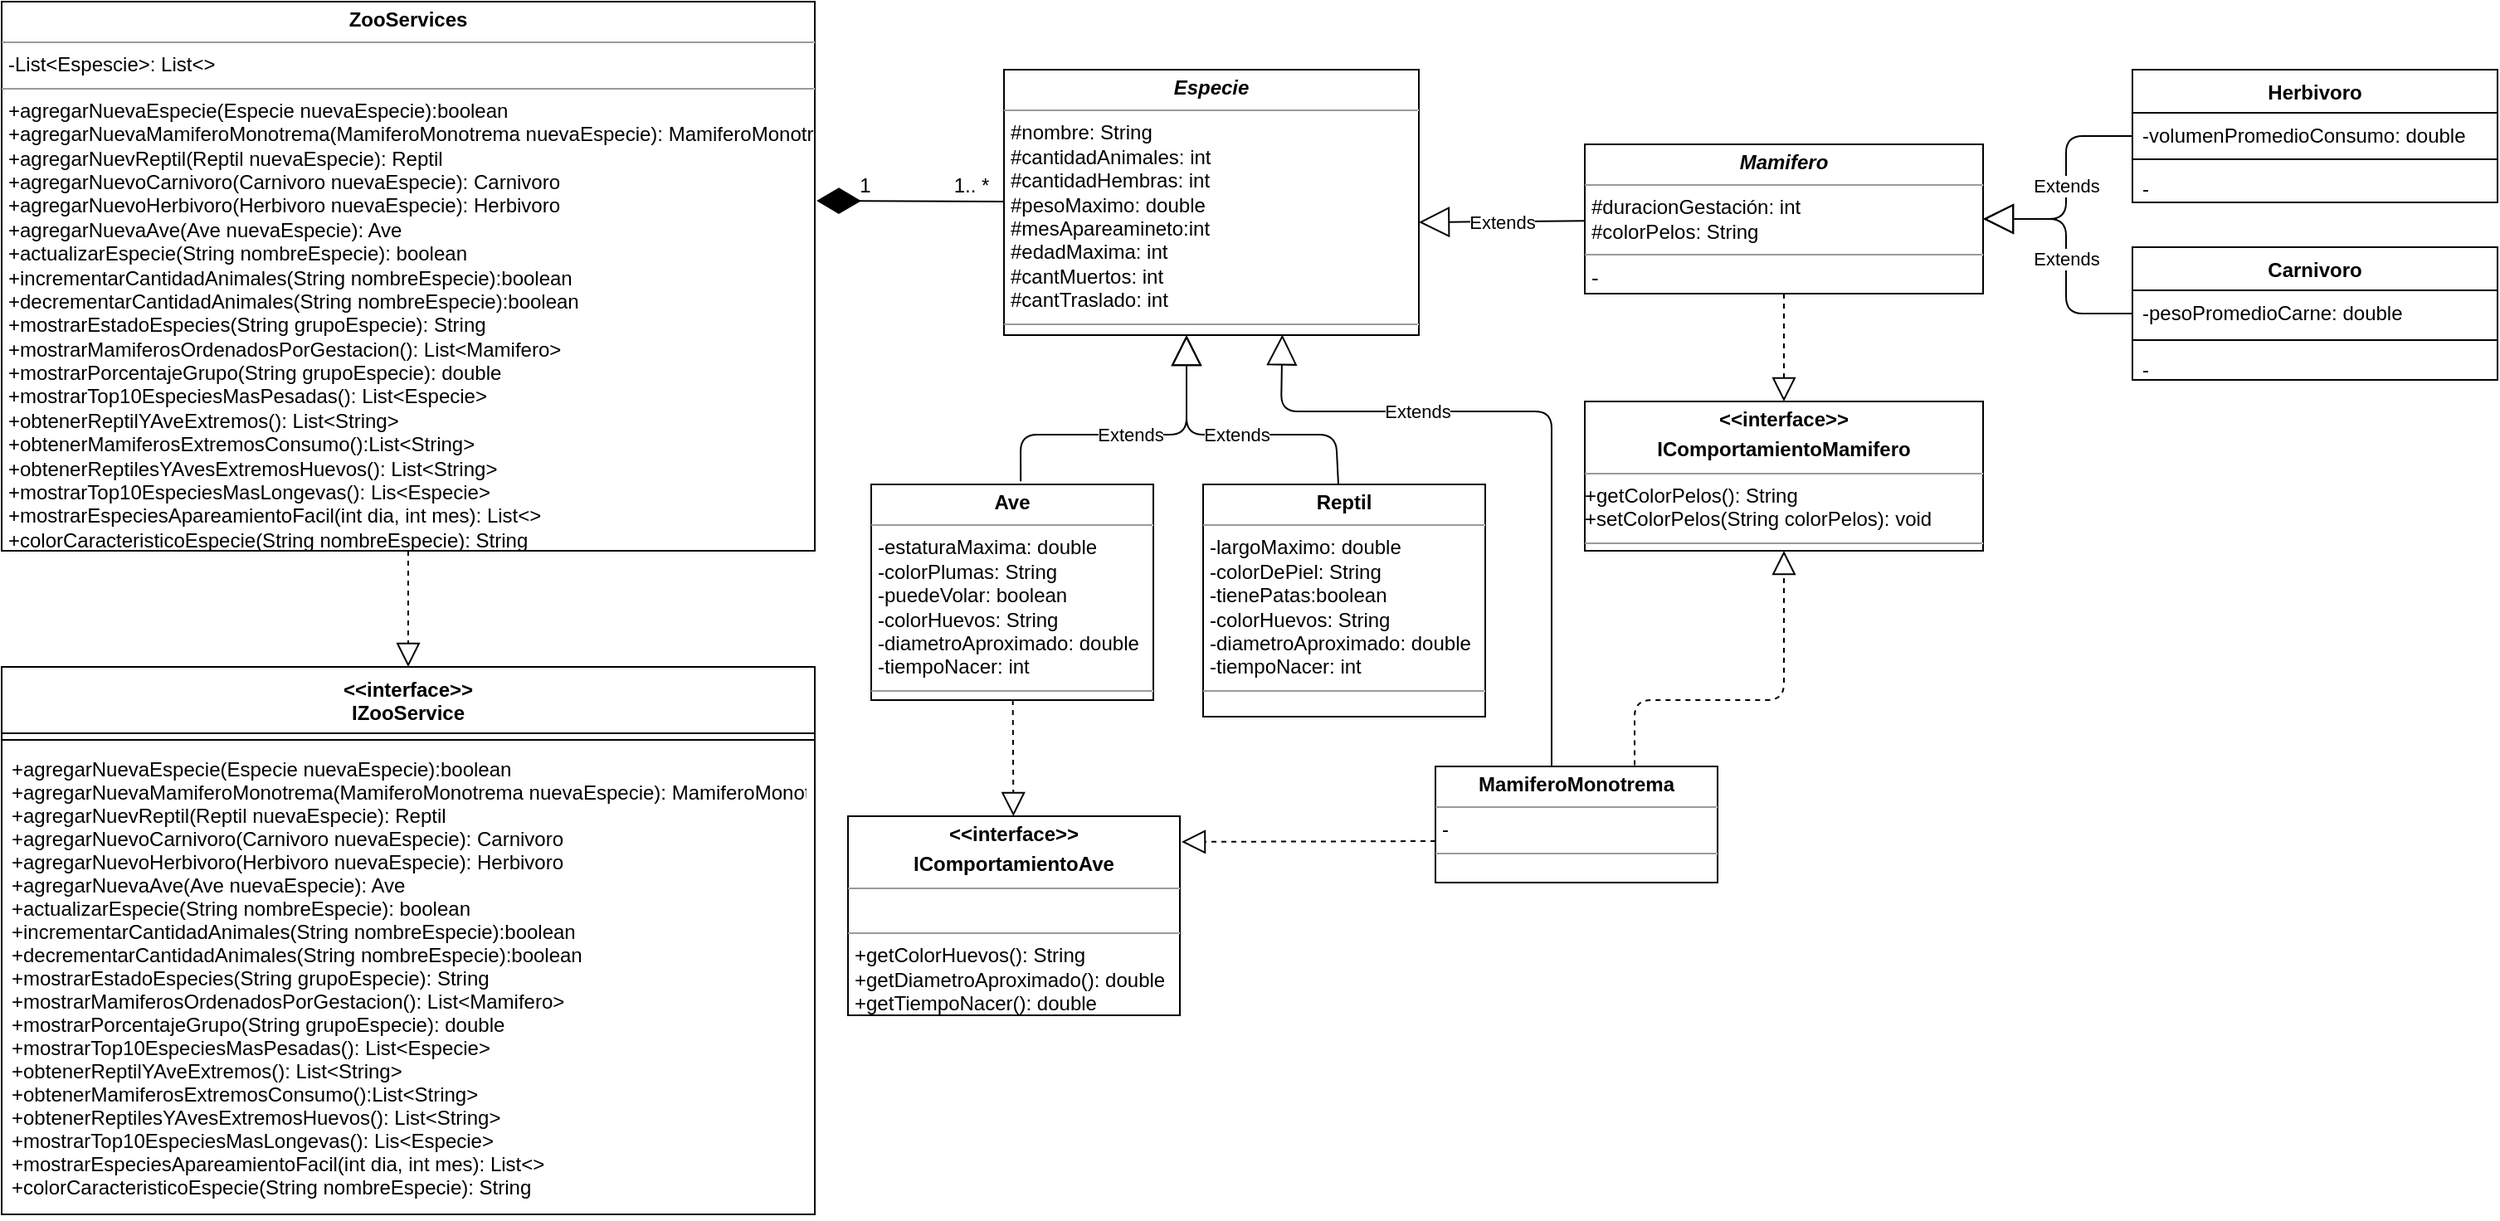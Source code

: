 <mxfile version="14.4.3" type="device" pages="2"><diagram id="dWq0sQtfcU4cW-KQzUrY" name="Página-1"><mxGraphModel dx="2712" dy="1556" grid="1" gridSize="10" guides="1" tooltips="1" connect="1" arrows="1" fold="1" page="1" pageScale="1" pageWidth="1169" pageHeight="827" math="0" shadow="0"><root><mxCell id="0"/><mxCell id="1" parent="0"/><mxCell id="hHsdjN8nv_jf1b3FJBIJ-3" value="&lt;p style=&quot;margin: 0px ; margin-top: 4px ; text-align: center&quot;&gt;&lt;b&gt;ZooServices&lt;/b&gt;&lt;/p&gt;&lt;hr size=&quot;1&quot;&gt;&lt;p style=&quot;margin: 0px ; margin-left: 4px&quot;&gt;-List&amp;lt;Espescie&amp;gt;: List&amp;lt;&amp;gt;&lt;/p&gt;&lt;hr size=&quot;1&quot;&gt;&lt;p style=&quot;margin: 0px ; margin-left: 4px&quot;&gt;+agregarNuevaEspecie(Especie nuevaEspecie):boolean&lt;/p&gt;&lt;p style=&quot;margin: 0px ; margin-left: 4px&quot;&gt;+agregarNuevaMamiferoMonotrema(MamiferoMonotrema nuevaEspecie): MamiferoMonotrema&lt;br style=&quot;padding: 0px ; margin: 0px&quot;&gt;+agregarNuevReptil(Reptil nuevaEspecie): Reptil&lt;br style=&quot;padding: 0px ; margin: 0px&quot;&gt;+agregarNuevoCarnivoro(Carnivoro nuevaEspecie): Carnivoro&lt;/p&gt;&lt;p style=&quot;margin: 0px ; margin-left: 4px&quot;&gt;+agregarNuevoHerbivoro(Herbivoro nuevaEspecie): Herbivoro&lt;br style=&quot;padding: 0px ; margin: 0px&quot;&gt;+agregarNuevaAve(Ave nuevaEspecie): Ave&lt;br style=&quot;padding: 0px ; margin: 0px&quot;&gt;+actualizarEspecie(String nombreEspecie): boolean&lt;br style=&quot;padding: 0px ; margin: 0px&quot;&gt;+incrementarCantidadAnimales(String nombreEspecie):boolean&lt;br style=&quot;padding: 0px ; margin: 0px&quot;&gt;+decrementarCantidadAnimales(String nombreEspecie):boolean&lt;br style=&quot;padding: 0px ; margin: 0px&quot;&gt;+mostrarEstadoEspecies(String grupoEspecie): String&lt;br style=&quot;padding: 0px ; margin: 0px&quot;&gt;+mostrarMamiferosOrdenadosPorGestacion(): List&amp;lt;Mamifero&amp;gt;&lt;br style=&quot;padding: 0px ; margin: 0px&quot;&gt;+mostrarPorcentajeGrupo(String grupoEspecie): double&lt;br style=&quot;padding: 0px ; margin: 0px&quot;&gt;+mostrarTop10EspeciesMasPesadas(): List&amp;lt;Especie&amp;gt;&lt;br style=&quot;padding: 0px ; margin: 0px&quot;&gt;+obtenerReptilYAveExtremos():&amp;nbsp;List&amp;lt;String&amp;gt;&lt;br style=&quot;padding: 0px ; margin: 0px&quot;&gt;+obtenerMamiferosExtremosConsumo():List&amp;lt;String&amp;gt;&amp;nbsp;&lt;br style=&quot;padding: 0px ; margin: 0px&quot;&gt;+obtenerReptilesYAvesExtremosHuevos():&amp;nbsp;List&amp;lt;String&amp;gt;&amp;nbsp;&lt;br style=&quot;padding: 0px ; margin: 0px&quot;&gt;+mostrarTop10EspeciesMasLongevas(): Lis&amp;lt;Especie&amp;gt;&lt;br style=&quot;padding: 0px ; margin: 0px&quot;&gt;+mostrarEspeciesApareamientoFacil(int dia, int mes): List&amp;lt;&amp;gt;&lt;br style=&quot;padding: 0px ; margin: 0px&quot;&gt;+colorCaracteristicoEspecie(String nombreEspecie): String&lt;br&gt;&lt;/p&gt;&lt;p style=&quot;margin: 0px ; margin-left: 4px&quot;&gt;&lt;span&gt;&lt;br&gt;&lt;/span&gt;&lt;/p&gt;&lt;p style=&quot;margin: 0px ; margin-left: 4px&quot;&gt;&lt;br&gt;&lt;/p&gt;" style="verticalAlign=top;align=left;overflow=fill;fontSize=12;fontFamily=Helvetica;html=1;" parent="1" vertex="1"><mxGeometry x="-1140" y="-781" width="490" height="331" as="geometry"/></mxCell><mxCell id="hHsdjN8nv_jf1b3FJBIJ-5" value="&lt;p style=&quot;margin: 0px ; margin-top: 4px ; text-align: center&quot;&gt;&lt;b&gt;&lt;i&gt;Especie&lt;/i&gt;&lt;/b&gt;&lt;br&gt;&lt;/p&gt;&lt;hr size=&quot;1&quot;&gt;&lt;p style=&quot;margin: 0px ; margin-left: 4px&quot;&gt;#nombre: String&lt;/p&gt;&lt;p style=&quot;margin: 0px ; margin-left: 4px&quot;&gt;&lt;span&gt;#cantidadAnimales: int&lt;/span&gt;&lt;/p&gt;&lt;p style=&quot;margin: 0px ; margin-left: 4px&quot;&gt;#cantidadHembras: int&lt;/p&gt;&lt;p style=&quot;margin: 0px ; margin-left: 4px&quot;&gt;#pesoMaximo: double&lt;/p&gt;&lt;p style=&quot;margin: 0px ; margin-left: 4px&quot;&gt;#mesApareamineto:int&lt;/p&gt;&lt;p style=&quot;margin: 0px ; margin-left: 4px&quot;&gt;#edadMaxima: int&lt;/p&gt;&lt;p style=&quot;margin: 0px ; margin-left: 4px&quot;&gt;#cantMuertos: int&lt;/p&gt;&lt;p style=&quot;margin: 0px ; margin-left: 4px&quot;&gt;#cantTraslado: int&lt;/p&gt;&lt;hr size=&quot;1&quot;&gt;&lt;p style=&quot;margin: 0px ; margin-left: 4px&quot;&gt;-&lt;/p&gt;" style="verticalAlign=top;align=left;overflow=fill;fontSize=12;fontFamily=Helvetica;html=1;" parent="1" vertex="1"><mxGeometry x="-536" y="-740" width="250" height="160" as="geometry"/></mxCell><mxCell id="hHsdjN8nv_jf1b3FJBIJ-6" value="&lt;p style=&quot;margin: 0px ; margin-top: 4px ; text-align: center&quot;&gt;&lt;b&gt;Reptil&lt;/b&gt;&lt;/p&gt;&lt;hr size=&quot;1&quot;&gt;&lt;p style=&quot;margin: 0px ; margin-left: 4px&quot;&gt;&lt;span&gt;-largoMaximo: double&lt;/span&gt;&lt;br&gt;&lt;/p&gt;&lt;p style=&quot;margin: 0px ; margin-left: 4px&quot;&gt;-colorDePiel: String&lt;/p&gt;&lt;p style=&quot;margin: 0px ; margin-left: 4px&quot;&gt;-tienePatas:boolean&lt;/p&gt;&lt;p style=&quot;margin: 0px 0px 0px 4px&quot;&gt;-colorHuevos: String&lt;/p&gt;&lt;p style=&quot;margin: 0px 0px 0px 4px&quot;&gt;-diametroAproximado: double&lt;/p&gt;&lt;p style=&quot;margin: 0px 0px 0px 4px&quot;&gt;-tiempoNacer: int&lt;/p&gt;&lt;hr size=&quot;1&quot;&gt;&lt;p style=&quot;margin: 0px ; margin-left: 4px&quot;&gt;&lt;br&gt;&lt;/p&gt;" style="verticalAlign=top;align=left;overflow=fill;fontSize=12;fontFamily=Helvetica;html=1;" parent="1" vertex="1"><mxGeometry x="-416" y="-490" width="170" height="140" as="geometry"/></mxCell><mxCell id="hHsdjN8nv_jf1b3FJBIJ-8" value="&lt;p style=&quot;margin: 0px ; margin-top: 4px ; text-align: center&quot;&gt;&lt;b&gt;Ave&lt;/b&gt;&lt;/p&gt;&lt;hr size=&quot;1&quot;&gt;&lt;p style=&quot;margin: 0px 0px 0px 4px&quot;&gt;&lt;span&gt;-estaturaMaxima: double&lt;/span&gt;&lt;br&gt;&lt;/p&gt;&lt;p style=&quot;margin: 0px ; margin-left: 4px&quot;&gt;-colorPlumas: String&lt;/p&gt;&lt;p style=&quot;margin: 0px ; margin-left: 4px&quot;&gt;-puedeVolar: boolean&lt;/p&gt;&lt;p style=&quot;margin: 0px 0px 0px 4px&quot;&gt;-colorHuevos: String&lt;/p&gt;&lt;p style=&quot;margin: 0px 0px 0px 4px&quot;&gt;-diametroAproximado: double&lt;/p&gt;&lt;p style=&quot;margin: 0px 0px 0px 4px&quot;&gt;-tiempoNacer: int&lt;/p&gt;&lt;hr size=&quot;1&quot;&gt;&lt;p style=&quot;margin: 0px ; margin-left: 4px&quot;&gt;&lt;br&gt;&lt;/p&gt;" style="verticalAlign=top;align=left;overflow=fill;fontSize=12;fontFamily=Helvetica;html=1;" parent="1" vertex="1"><mxGeometry x="-616" y="-490" width="170" height="130" as="geometry"/></mxCell><mxCell id="hHsdjN8nv_jf1b3FJBIJ-9" value="&lt;p style=&quot;margin: 0px ; margin-top: 4px ; text-align: center&quot;&gt;&lt;b&gt;&lt;i&gt;Mamifero&lt;/i&gt;&lt;/b&gt;&lt;/p&gt;&lt;hr size=&quot;1&quot;&gt;&lt;p style=&quot;margin: 0px ; margin-left: 4px&quot;&gt;#duracionGestación: int&lt;/p&gt;&lt;p style=&quot;margin: 0px ; margin-left: 4px&quot;&gt;#colorPelos: String&lt;/p&gt;&lt;hr size=&quot;1&quot;&gt;&lt;p style=&quot;margin: 0px 0px 0px 4px ; font-size: 13px&quot;&gt;-&lt;/p&gt;" style="verticalAlign=top;align=left;overflow=fill;fontSize=12;fontFamily=Helvetica;html=1;" parent="1" vertex="1"><mxGeometry x="-186" y="-695" width="240" height="90" as="geometry"/></mxCell><mxCell id="iPTttJxZ7gZ3ZzNGSt5m-3" value="" style="endArrow=block;dashed=1;endFill=0;endSize=12;html=1;entryX=0.5;entryY=0;entryDx=0;entryDy=0;" parent="1" target="55RqYbAbi3FWFuPAn66F-1" edge="1"><mxGeometry width="160" relative="1" as="geometry"><mxPoint x="-895" y="-450" as="sourcePoint"/><mxPoint x="-991" y="-471" as="targetPoint"/><Array as="points"/></mxGeometry></mxCell><mxCell id="55RqYbAbi3FWFuPAn66F-1" value="&lt;&lt;interface&gt;&gt;&#10;IZooService" style="swimlane;fontStyle=1;align=center;verticalAlign=top;childLayout=stackLayout;horizontal=1;startSize=40;horizontalStack=0;resizeParent=1;resizeParentMax=0;resizeLast=0;collapsible=1;marginBottom=0;" parent="1" vertex="1"><mxGeometry x="-1140" y="-380" width="490" height="330" as="geometry"/></mxCell><mxCell id="55RqYbAbi3FWFuPAn66F-3" value="" style="line;strokeWidth=1;fillColor=none;align=left;verticalAlign=middle;spacingTop=-1;spacingLeft=3;spacingRight=3;rotatable=0;labelPosition=right;points=[];portConstraint=eastwest;" parent="55RqYbAbi3FWFuPAn66F-1" vertex="1"><mxGeometry y="40" width="490" height="8" as="geometry"/></mxCell><mxCell id="55RqYbAbi3FWFuPAn66F-4" value="+agregarNuevaEspecie(Especie nuevaEspecie):boolean&#10;+agregarNuevaMamiferoMonotrema(MamiferoMonotrema nuevaEspecie): MamiferoMonotrema&#10;+agregarNuevReptil(Reptil nuevaEspecie): Reptil&#10;+agregarNuevoCarnivoro(Carnivoro nuevaEspecie): Carnivoro&#10;+agregarNuevoHerbivoro(Herbivoro nuevaEspecie): Herbivoro&#10;+agregarNuevaAve(Ave nuevaEspecie): Ave&#10;+actualizarEspecie(String nombreEspecie): boolean&#10;+incrementarCantidadAnimales(String nombreEspecie):boolean&#10;+decrementarCantidadAnimales(String nombreEspecie):boolean&#10;+mostrarEstadoEspecies(String grupoEspecie): String&#10;+mostrarMamiferosOrdenadosPorGestacion(): List&lt;Mamifero&gt;&#10;+mostrarPorcentajeGrupo(String grupoEspecie): double&#10;+mostrarTop10EspeciesMasPesadas(): List&lt;Especie&gt;&#10;+obtenerReptilYAveExtremos(): List&lt;String&gt;&#10;+obtenerMamiferosExtremosConsumo():List&lt;String&gt; &#10;+obtenerReptilesYAvesExtremosHuevos(): List&lt;String&gt; &#10;+mostrarTop10EspeciesMasLongevas(): Lis&lt;Especie&gt;&#10;+mostrarEspeciesApareamientoFacil(int dia, int mes): List&lt;&gt;&#10;+colorCaracteristicoEspecie(String nombreEspecie): String&#10;&#10;" style="text;strokeColor=none;fillColor=none;align=left;verticalAlign=top;spacingLeft=4;spacingRight=4;overflow=hidden;rotatable=0;points=[[0,0.5],[1,0.5]];portConstraint=eastwest;" parent="55RqYbAbi3FWFuPAn66F-1" vertex="1"><mxGeometry y="48" width="490" height="282" as="geometry"/></mxCell><mxCell id="55RqYbAbi3FWFuPAn66F-5" value="Extends" style="endArrow=block;endSize=16;endFill=0;html=1;entryX=0.44;entryY=1;entryDx=0;entryDy=0;entryPerimeter=0;exitX=0.53;exitY=-0.014;exitDx=0;exitDy=0;exitPerimeter=0;" parent="1" source="hHsdjN8nv_jf1b3FJBIJ-8" target="hHsdjN8nv_jf1b3FJBIJ-5" edge="1"><mxGeometry width="160" relative="1" as="geometry"><mxPoint x="-526" y="-490" as="sourcePoint"/><mxPoint x="-426" y="-570" as="targetPoint"/><Array as="points"><mxPoint x="-526" y="-520"/><mxPoint x="-426" y="-520"/></Array></mxGeometry></mxCell><mxCell id="55RqYbAbi3FWFuPAn66F-6" value="Extends" style="endArrow=block;endSize=16;endFill=0;html=1;" parent="1" source="hHsdjN8nv_jf1b3FJBIJ-6" edge="1"><mxGeometry width="160" relative="1" as="geometry"><mxPoint x="-526" y="-490" as="sourcePoint"/><mxPoint x="-426" y="-580" as="targetPoint"/><Array as="points"><mxPoint x="-336" y="-520"/><mxPoint x="-426" y="-520"/></Array></mxGeometry></mxCell><mxCell id="55RqYbAbi3FWFuPAn66F-8" value="Extends" style="endArrow=block;endSize=16;endFill=0;html=1;" parent="1" source="hHsdjN8nv_jf1b3FJBIJ-9" edge="1"><mxGeometry width="160" relative="1" as="geometry"><mxPoint x="-186" y="-650" as="sourcePoint"/><mxPoint x="-286" y="-648" as="targetPoint"/></mxGeometry></mxCell><mxCell id="55RqYbAbi3FWFuPAn66F-9" value="Herbivoro" style="swimlane;fontStyle=1;align=center;verticalAlign=top;childLayout=stackLayout;horizontal=1;startSize=26;horizontalStack=0;resizeParent=1;resizeParentMax=0;resizeLast=0;collapsible=1;marginBottom=0;" parent="1" vertex="1"><mxGeometry x="144" y="-740" width="220" height="80" as="geometry"/></mxCell><mxCell id="55RqYbAbi3FWFuPAn66F-10" value="-volumenPromedioConsumo: double" style="text;strokeColor=none;fillColor=none;align=left;verticalAlign=top;spacingLeft=4;spacingRight=4;overflow=hidden;rotatable=0;points=[[0,0.5],[1,0.5]];portConstraint=eastwest;" parent="55RqYbAbi3FWFuPAn66F-9" vertex="1"><mxGeometry y="26" width="220" height="24" as="geometry"/></mxCell><mxCell id="55RqYbAbi3FWFuPAn66F-11" value="" style="line;strokeWidth=1;fillColor=none;align=left;verticalAlign=middle;spacingTop=-1;spacingLeft=3;spacingRight=3;rotatable=0;labelPosition=right;points=[];portConstraint=eastwest;" parent="55RqYbAbi3FWFuPAn66F-9" vertex="1"><mxGeometry y="50" width="220" height="8" as="geometry"/></mxCell><mxCell id="55RqYbAbi3FWFuPAn66F-12" value="-" style="text;strokeColor=none;fillColor=none;align=left;verticalAlign=top;spacingLeft=4;spacingRight=4;overflow=hidden;rotatable=0;points=[[0,0.5],[1,0.5]];portConstraint=eastwest;" parent="55RqYbAbi3FWFuPAn66F-9" vertex="1"><mxGeometry y="58" width="220" height="22" as="geometry"/></mxCell><mxCell id="55RqYbAbi3FWFuPAn66F-13" value="Carnivoro" style="swimlane;fontStyle=1;align=center;verticalAlign=top;childLayout=stackLayout;horizontal=1;startSize=26;horizontalStack=0;resizeParent=1;resizeParentMax=0;resizeLast=0;collapsible=1;marginBottom=0;" parent="1" vertex="1"><mxGeometry x="144" y="-633" width="220" height="80" as="geometry"/></mxCell><mxCell id="55RqYbAbi3FWFuPAn66F-14" value="-pesoPromedioCarne: double" style="text;strokeColor=none;fillColor=none;align=left;verticalAlign=top;spacingLeft=4;spacingRight=4;overflow=hidden;rotatable=0;points=[[0,0.5],[1,0.5]];portConstraint=eastwest;" parent="55RqYbAbi3FWFuPAn66F-13" vertex="1"><mxGeometry y="26" width="220" height="26" as="geometry"/></mxCell><mxCell id="55RqYbAbi3FWFuPAn66F-15" value="" style="line;strokeWidth=1;fillColor=none;align=left;verticalAlign=middle;spacingTop=-1;spacingLeft=3;spacingRight=3;rotatable=0;labelPosition=right;points=[];portConstraint=eastwest;" parent="55RqYbAbi3FWFuPAn66F-13" vertex="1"><mxGeometry y="52" width="220" height="8" as="geometry"/></mxCell><mxCell id="55RqYbAbi3FWFuPAn66F-16" value="-" style="text;strokeColor=none;fillColor=none;align=left;verticalAlign=top;spacingLeft=4;spacingRight=4;overflow=hidden;rotatable=0;points=[[0,0.5],[1,0.5]];portConstraint=eastwest;" parent="55RqYbAbi3FWFuPAn66F-13" vertex="1"><mxGeometry y="60" width="220" height="20" as="geometry"/></mxCell><mxCell id="55RqYbAbi3FWFuPAn66F-17" value="Extends" style="endArrow=block;endSize=16;endFill=0;html=1;" parent="1" source="55RqYbAbi3FWFuPAn66F-9" edge="1"><mxGeometry width="160" relative="1" as="geometry"><mxPoint x="-266" y="-500" as="sourcePoint"/><mxPoint x="54" y="-650" as="targetPoint"/><Array as="points"><mxPoint x="104" y="-700"/><mxPoint x="104" y="-650"/></Array></mxGeometry></mxCell><mxCell id="55RqYbAbi3FWFuPAn66F-18" value="Extends" style="endArrow=block;endSize=16;endFill=0;html=1;" parent="1" source="55RqYbAbi3FWFuPAn66F-13" target="hHsdjN8nv_jf1b3FJBIJ-9" edge="1"><mxGeometry width="160" relative="1" as="geometry"><mxPoint x="-266" y="-500" as="sourcePoint"/><mxPoint x="34" y="-510" as="targetPoint"/><Array as="points"><mxPoint x="104" y="-593"/><mxPoint x="104" y="-650"/></Array></mxGeometry></mxCell><mxCell id="55RqYbAbi3FWFuPAn66F-19" value="" style="endArrow=diamondThin;endFill=1;endSize=24;html=1;" parent="1" source="hHsdjN8nv_jf1b3FJBIJ-5" edge="1"><mxGeometry width="160" relative="1" as="geometry"><mxPoint x="-750" y="-596" as="sourcePoint"/><mxPoint x="-649" y="-661" as="targetPoint"/></mxGeometry></mxCell><mxCell id="UHtj-DQBzEdvLvytTYCj-1" value="&lt;p style=&quot;margin: 0px ; margin-top: 4px ; text-align: center&quot;&gt;&lt;b&gt;&amp;lt;&amp;lt;interface&amp;gt;&amp;gt;&lt;/b&gt;&lt;/p&gt;&lt;p style=&quot;margin: 0px ; margin-top: 4px ; text-align: center&quot;&gt;&lt;b&gt;IComportamientoAve&lt;/b&gt;&lt;/p&gt;&lt;hr size=&quot;1&quot;&gt;&lt;p style=&quot;margin: 0px 0px 0px 4px&quot;&gt;&lt;br&gt;&lt;/p&gt;&lt;hr size=&quot;1&quot;&gt;&lt;p style=&quot;margin: 0px 0px 0px 4px&quot;&gt;&lt;span&gt;+getColorHuevos(): String&lt;/span&gt;&lt;br&gt;&lt;/p&gt;&lt;p style=&quot;margin: 0px 0px 0px 4px&quot;&gt;+getDiametroAproximado(): double&lt;/p&gt;&lt;p style=&quot;margin: 0px 0px 0px 4px&quot;&gt;+getTiempoNacer(): double&lt;/p&gt;" style="verticalAlign=top;align=left;overflow=fill;fontSize=12;fontFamily=Helvetica;html=1;" parent="1" vertex="1"><mxGeometry x="-630" y="-290" width="200" height="120" as="geometry"/></mxCell><mxCell id="UHtj-DQBzEdvLvytTYCj-3" value="" style="endArrow=block;dashed=1;endFill=0;endSize=12;html=1;" parent="1" source="hHsdjN8nv_jf1b3FJBIJ-8" target="UHtj-DQBzEdvLvytTYCj-1" edge="1"><mxGeometry width="160" relative="1" as="geometry"><mxPoint x="-356" y="-310" as="sourcePoint"/><mxPoint x="-561" y="-290" as="targetPoint"/></mxGeometry></mxCell><mxCell id="UHtj-DQBzEdvLvytTYCj-4" value="&lt;p style=&quot;margin: 0px ; margin-top: 4px ; text-align: center&quot;&gt;&lt;b&gt;&amp;lt;&amp;lt;interface&amp;gt;&amp;gt;&lt;/b&gt;&lt;/p&gt;&lt;p style=&quot;margin: 0px ; margin-top: 4px ; text-align: center&quot;&gt;&lt;b&gt;IComportamientoMamifero&lt;/b&gt;&lt;/p&gt;&lt;hr size=&quot;1&quot;&gt;&lt;p style=&quot;margin: 0px ; margin-left: 4px&quot;&gt;&lt;/p&gt;+getColorPelos():&amp;nbsp;&lt;span&gt;String&lt;br&gt;&lt;/span&gt;+setColorPelos(String colorPelos): void&lt;br&gt;&lt;hr size=&quot;1&quot;&gt;&lt;p style=&quot;margin: 0px 0px 0px 4px ; font-size: 13px&quot;&gt;-&lt;/p&gt;" style="verticalAlign=top;align=left;overflow=fill;fontSize=12;fontFamily=Helvetica;html=1;" parent="1" vertex="1"><mxGeometry x="-186" y="-540" width="240" height="90" as="geometry"/></mxCell><mxCell id="UHtj-DQBzEdvLvytTYCj-5" value="" style="endArrow=block;dashed=1;endFill=0;endSize=12;html=1;exitX=0.5;exitY=1;exitDx=0;exitDy=0;" parent="1" source="hHsdjN8nv_jf1b3FJBIJ-9" edge="1"><mxGeometry width="160" relative="1" as="geometry"><mxPoint x="-226" y="-350" as="sourcePoint"/><mxPoint x="-66" y="-540" as="targetPoint"/></mxGeometry></mxCell><mxCell id="UHtj-DQBzEdvLvytTYCj-6" value="&lt;p style=&quot;margin: 0px ; margin-top: 4px ; text-align: center&quot;&gt;&lt;b&gt;MamiferoMonotrema&lt;/b&gt;&lt;/p&gt;&lt;hr size=&quot;1&quot;&gt;&lt;p style=&quot;margin: 0px 0px 0px 4px&quot;&gt;-&lt;/p&gt;&lt;hr size=&quot;1&quot;&gt;&lt;p style=&quot;margin: 0px ; margin-left: 4px&quot;&gt;&lt;br&gt;&lt;/p&gt;" style="verticalAlign=top;align=left;overflow=fill;fontSize=12;fontFamily=Helvetica;html=1;" parent="1" vertex="1"><mxGeometry x="-276" y="-320" width="170" height="70" as="geometry"/></mxCell><mxCell id="UHtj-DQBzEdvLvytTYCj-7" value="" style="endArrow=block;dashed=1;endFill=0;endSize=12;html=1;entryX=1.005;entryY=0.129;entryDx=0;entryDy=0;entryPerimeter=0;" parent="1" target="UHtj-DQBzEdvLvytTYCj-1" edge="1"><mxGeometry width="160" relative="1" as="geometry"><mxPoint x="-276" y="-275" as="sourcePoint"/><mxPoint x="-476" y="-261" as="targetPoint"/></mxGeometry></mxCell><mxCell id="UHtj-DQBzEdvLvytTYCj-8" value="" style="endArrow=block;dashed=1;endFill=0;endSize=12;html=1;entryX=0.5;entryY=1;entryDx=0;entryDy=0;exitX=0.706;exitY=-0.011;exitDx=0;exitDy=0;exitPerimeter=0;" parent="1" source="UHtj-DQBzEdvLvytTYCj-6" target="UHtj-DQBzEdvLvytTYCj-4" edge="1"><mxGeometry width="160" relative="1" as="geometry"><mxPoint x="-186" y="-320" as="sourcePoint"/><mxPoint x="-26" y="-320" as="targetPoint"/><Array as="points"><mxPoint x="-156" y="-360"/><mxPoint x="-66" y="-360"/></Array></mxGeometry></mxCell><mxCell id="UHtj-DQBzEdvLvytTYCj-10" style="edgeStyle=orthogonalEdgeStyle;rounded=0;orthogonalLoop=1;jettySize=auto;html=1;exitX=0.5;exitY=1;exitDx=0;exitDy=0;" parent="1" source="UHtj-DQBzEdvLvytTYCj-6" target="UHtj-DQBzEdvLvytTYCj-6" edge="1"><mxGeometry relative="1" as="geometry"/></mxCell><mxCell id="i6tEi41-0dk6gTvO2Lr0-1" value="1" style="text;html=1;align=center;verticalAlign=middle;resizable=0;points=[];autosize=1;" parent="1" vertex="1"><mxGeometry x="-630" y="-680" width="20" height="20" as="geometry"/></mxCell><mxCell id="i6tEi41-0dk6gTvO2Lr0-3" value="1.. *" style="text;html=1;align=center;verticalAlign=middle;resizable=0;points=[];autosize=1;" parent="1" vertex="1"><mxGeometry x="-576" y="-680" width="40" height="20" as="geometry"/></mxCell><mxCell id="Epqx36vwJXsk4NjxncIZ-1" value="Extends" style="endArrow=block;endSize=16;endFill=0;html=1;entryX=0.671;entryY=0.998;entryDx=0;entryDy=0;entryPerimeter=0;" parent="1" target="hHsdjN8nv_jf1b3FJBIJ-5" edge="1"><mxGeometry x="0.393" width="160" relative="1" as="geometry"><mxPoint x="-206" y="-320" as="sourcePoint"/><mxPoint x="-426" y="-580" as="targetPoint"/><Array as="points"><mxPoint x="-206" y="-534"/><mxPoint x="-369" y="-534"/></Array><mxPoint as="offset"/></mxGeometry></mxCell></root></mxGraphModel></diagram><diagram id="3qm5JuOSIv8h5xuGTbfh" name="Página-2"><mxGraphModel dx="1080" dy="1337" grid="1" gridSize="10" guides="1" tooltips="1" connect="1" arrows="1" fold="1" page="1" pageScale="1" pageWidth="1169" pageHeight="827" math="0" shadow="0"><root><mxCell id="pvcWAjBG43o6EvJKUZke-0"/><mxCell id="pvcWAjBG43o6EvJKUZke-1" parent="pvcWAjBG43o6EvJKUZke-0"/><mxCell id="PfwZB6VNAKNRJCDeuZf4-0" value="ZooService" style="swimlane;fontStyle=0;childLayout=stackLayout;horizontal=1;startSize=26;fillColor=none;horizontalStack=0;resizeParent=1;resizeParentMax=0;resizeLast=0;collapsible=1;marginBottom=0;align=left;" parent="pvcWAjBG43o6EvJKUZke-1" vertex="1"><mxGeometry x="40" y="-770" width="300" height="298" as="geometry"/></mxCell><mxCell id="PfwZB6VNAKNRJCDeuZf4-2" value="Colaboradores: Especie" style="text;strokeColor=none;fillColor=none;align=left;verticalAlign=top;spacingLeft=4;spacingRight=4;overflow=hidden;rotatable=0;points=[[0,0.5],[1,0.5]];portConstraint=eastwest;" parent="PfwZB6VNAKNRJCDeuZf4-0" vertex="1"><mxGeometry y="26" width="300" height="26" as="geometry"/></mxCell><mxCell id="88OqUPsIgtYjD9cYI73N-0" value="" style="line;strokeWidth=1;fillColor=none;align=left;verticalAlign=middle;spacingTop=-1;spacingLeft=3;spacingRight=3;rotatable=0;labelPosition=right;points=[];portConstraint=eastwest;" parent="PfwZB6VNAKNRJCDeuZf4-0" vertex="1"><mxGeometry y="52" width="300" height="8" as="geometry"/></mxCell><mxCell id="PfwZB6VNAKNRJCDeuZf4-3" value="addEspecie&#10;actualizarEspecie&#10;incrementarCantidadAnimales&#10;decrementarCantidadAnimales&#10;mostrarMamiferosOrdenadosPorGestacion&#10;mostrarCantidadYPorcentajeGrupo&#10;mostrarTop10EspeciesMasPesadas&#10;mostrarReptilYAveExtremos&#10;mostrarMamiferosExtremosConsumo&#10;mostrarReptilesYAvesExtremosHuevos&#10;mostrarTop10EspeciesMasLongevas&#10;mostrarEspeciesApareamientoFacil&#10;colorCaracteristicoEspecie" style="text;strokeColor=none;fillColor=none;align=left;verticalAlign=top;spacingLeft=4;spacingRight=4;overflow=hidden;rotatable=0;points=[[0,0.5],[1,0.5]];portConstraint=eastwest;" parent="PfwZB6VNAKNRJCDeuZf4-0" vertex="1"><mxGeometry y="60" width="300" height="238" as="geometry"/></mxCell><mxCell id="88OqUPsIgtYjD9cYI73N-1" value="Especie" style="swimlane;fontStyle=0;childLayout=stackLayout;horizontal=1;startSize=26;fillColor=none;horizontalStack=0;resizeParent=1;resizeParentMax=0;resizeLast=0;collapsible=1;marginBottom=0;align=left;" parent="pvcWAjBG43o6EvJKUZke-1" vertex="1"><mxGeometry x="380" y="-770" width="300" height="298" as="geometry"/></mxCell><mxCell id="88OqUPsIgtYjD9cYI73N-2" value="Colaboradores: " style="text;strokeColor=none;fillColor=none;align=left;verticalAlign=top;spacingLeft=4;spacingRight=4;overflow=hidden;rotatable=0;points=[[0,0.5],[1,0.5]];portConstraint=eastwest;" parent="88OqUPsIgtYjD9cYI73N-1" vertex="1"><mxGeometry y="26" width="300" height="26" as="geometry"/></mxCell><mxCell id="88OqUPsIgtYjD9cYI73N-3" value="" style="line;strokeWidth=1;fillColor=none;align=left;verticalAlign=middle;spacingTop=-1;spacingLeft=3;spacingRight=3;rotatable=0;labelPosition=right;points=[];portConstraint=eastwest;" parent="88OqUPsIgtYjD9cYI73N-1" vertex="1"><mxGeometry y="52" width="300" height="8" as="geometry"/></mxCell><mxCell id="88OqUPsIgtYjD9cYI73N-4" value="nombre&#10;cantidad de animales &#10;cantidad de hermbras&#10;peso maximo&#10;fecha de apareamiento&#10;edad maxima&#10;cantidad de muertos&#10;cantidad de traslados&#10;" style="text;strokeColor=none;fillColor=none;align=left;verticalAlign=top;spacingLeft=4;spacingRight=4;overflow=hidden;rotatable=0;points=[[0,0.5],[1,0.5]];portConstraint=eastwest;" parent="88OqUPsIgtYjD9cYI73N-1" vertex="1"><mxGeometry y="60" width="300" height="238" as="geometry"/></mxCell><mxCell id="88OqUPsIgtYjD9cYI73N-5" value="Mamifero" style="swimlane;fontStyle=0;childLayout=stackLayout;horizontal=1;startSize=26;fillColor=none;horizontalStack=0;resizeParent=1;resizeParentMax=0;resizeLast=0;collapsible=1;marginBottom=0;align=left;" parent="pvcWAjBG43o6EvJKUZke-1" vertex="1"><mxGeometry x="730" y="-770" width="300" height="298" as="geometry"/></mxCell><mxCell id="88OqUPsIgtYjD9cYI73N-6" value="Colaboradores: Especie " style="text;strokeColor=none;fillColor=none;align=left;verticalAlign=top;spacingLeft=4;spacingRight=4;overflow=hidden;rotatable=0;points=[[0,0.5],[1,0.5]];portConstraint=eastwest;" parent="88OqUPsIgtYjD9cYI73N-5" vertex="1"><mxGeometry y="26" width="300" height="26" as="geometry"/></mxCell><mxCell id="88OqUPsIgtYjD9cYI73N-7" value="" style="line;strokeWidth=1;fillColor=none;align=left;verticalAlign=middle;spacingTop=-1;spacingLeft=3;spacingRight=3;rotatable=0;labelPosition=right;points=[];portConstraint=eastwest;" parent="88OqUPsIgtYjD9cYI73N-5" vertex="1"><mxGeometry y="52" width="300" height="8" as="geometry"/></mxCell><mxCell id="88OqUPsIgtYjD9cYI73N-8" value="periodo de gestacíon&#10;color de pelos" style="text;strokeColor=none;fillColor=none;align=left;verticalAlign=top;spacingLeft=4;spacingRight=4;overflow=hidden;rotatable=0;points=[[0,0.5],[1,0.5]];portConstraint=eastwest;" parent="88OqUPsIgtYjD9cYI73N-5" vertex="1"><mxGeometry y="60" width="300" height="238" as="geometry"/></mxCell><mxCell id="88OqUPsIgtYjD9cYI73N-9" value="Reptil" style="swimlane;fontStyle=0;childLayout=stackLayout;horizontal=1;startSize=26;fillColor=none;horizontalStack=0;resizeParent=1;resizeParentMax=0;resizeLast=0;collapsible=1;marginBottom=0;align=left;" parent="pvcWAjBG43o6EvJKUZke-1" vertex="1"><mxGeometry x="40" y="-440" width="300" height="298" as="geometry"/></mxCell><mxCell id="88OqUPsIgtYjD9cYI73N-10" value="Colaboradores: Especie " style="text;strokeColor=none;fillColor=none;align=left;verticalAlign=top;spacingLeft=4;spacingRight=4;overflow=hidden;rotatable=0;points=[[0,0.5],[1,0.5]];portConstraint=eastwest;" parent="88OqUPsIgtYjD9cYI73N-9" vertex="1"><mxGeometry y="26" width="300" height="26" as="geometry"/></mxCell><mxCell id="88OqUPsIgtYjD9cYI73N-11" value="" style="line;strokeWidth=1;fillColor=none;align=left;verticalAlign=middle;spacingTop=-1;spacingLeft=3;spacingRight=3;rotatable=0;labelPosition=right;points=[];portConstraint=eastwest;" parent="88OqUPsIgtYjD9cYI73N-9" vertex="1"><mxGeometry y="52" width="300" height="8" as="geometry"/></mxCell><mxCell id="88OqUPsIgtYjD9cYI73N-12" value="largo maximo&#10;color de piel&#10;tiene patas&#10;color de huevos&#10;diametro aproximado de los huevos&#10;tiempo que demora en nacer" style="text;strokeColor=none;fillColor=none;align=left;verticalAlign=top;spacingLeft=4;spacingRight=4;overflow=hidden;rotatable=0;points=[[0,0.5],[1,0.5]];portConstraint=eastwest;" parent="88OqUPsIgtYjD9cYI73N-9" vertex="1"><mxGeometry y="60" width="300" height="238" as="geometry"/></mxCell><mxCell id="88OqUPsIgtYjD9cYI73N-14" value="Ave" style="swimlane;fontStyle=0;childLayout=stackLayout;horizontal=1;startSize=26;fillColor=none;horizontalStack=0;resizeParent=1;resizeParentMax=0;resizeLast=0;collapsible=1;marginBottom=0;align=left;" parent="pvcWAjBG43o6EvJKUZke-1" vertex="1"><mxGeometry x="380" y="-440" width="300" height="298" as="geometry"/></mxCell><mxCell id="88OqUPsIgtYjD9cYI73N-15" value="Colaboradores: Especie " style="text;strokeColor=none;fillColor=none;align=left;verticalAlign=top;spacingLeft=4;spacingRight=4;overflow=hidden;rotatable=0;points=[[0,0.5],[1,0.5]];portConstraint=eastwest;" parent="88OqUPsIgtYjD9cYI73N-14" vertex="1"><mxGeometry y="26" width="300" height="26" as="geometry"/></mxCell><mxCell id="88OqUPsIgtYjD9cYI73N-16" value="" style="line;strokeWidth=1;fillColor=none;align=left;verticalAlign=middle;spacingTop=-1;spacingLeft=3;spacingRight=3;rotatable=0;labelPosition=right;points=[];portConstraint=eastwest;" parent="88OqUPsIgtYjD9cYI73N-14" vertex="1"><mxGeometry y="52" width="300" height="8" as="geometry"/></mxCell><mxCell id="88OqUPsIgtYjD9cYI73N-17" value="estatura maximo&#10;color de plumas&#10;puede volar&#10;color de huevos&#10;diametro aproximado de los huevos&#10;tiempo que demora en nacer" style="text;strokeColor=none;fillColor=none;align=left;verticalAlign=top;spacingLeft=4;spacingRight=4;overflow=hidden;rotatable=0;points=[[0,0.5],[1,0.5]];portConstraint=eastwest;" parent="88OqUPsIgtYjD9cYI73N-14" vertex="1"><mxGeometry y="60" width="300" height="238" as="geometry"/></mxCell><mxCell id="88OqUPsIgtYjD9cYI73N-18" value="MamiferoMonotrea" style="swimlane;fontStyle=0;childLayout=stackLayout;horizontal=1;startSize=26;fillColor=none;horizontalStack=0;resizeParent=1;resizeParentMax=0;resizeLast=0;collapsible=1;marginBottom=0;align=left;" parent="pvcWAjBG43o6EvJKUZke-1" vertex="1"><mxGeometry x="730" y="-440" width="300" height="298" as="geometry"/></mxCell><mxCell id="88OqUPsIgtYjD9cYI73N-19" value="Colaboradores: Especie " style="text;strokeColor=none;fillColor=none;align=left;verticalAlign=top;spacingLeft=4;spacingRight=4;overflow=hidden;rotatable=0;points=[[0,0.5],[1,0.5]];portConstraint=eastwest;" parent="88OqUPsIgtYjD9cYI73N-18" vertex="1"><mxGeometry y="26" width="300" height="26" as="geometry"/></mxCell><mxCell id="88OqUPsIgtYjD9cYI73N-20" value="" style="line;strokeWidth=1;fillColor=none;align=left;verticalAlign=middle;spacingTop=-1;spacingLeft=3;spacingRight=3;rotatable=0;labelPosition=right;points=[];portConstraint=eastwest;" parent="88OqUPsIgtYjD9cYI73N-18" vertex="1"><mxGeometry y="52" width="300" height="8" as="geometry"/></mxCell><mxCell id="88OqUPsIgtYjD9cYI73N-21" value="color de pelo&#10;color de huevos&#10;diametro aproximado de los huevos&#10;tiempo que demora en nacer" style="text;strokeColor=none;fillColor=none;align=left;verticalAlign=top;spacingLeft=4;spacingRight=4;overflow=hidden;rotatable=0;points=[[0,0.5],[1,0.5]];portConstraint=eastwest;" parent="88OqUPsIgtYjD9cYI73N-18" vertex="1"><mxGeometry y="60" width="300" height="238" as="geometry"/></mxCell><mxCell id="88OqUPsIgtYjD9cYI73N-22" value="Herbivoro" style="swimlane;fontStyle=0;childLayout=stackLayout;horizontal=1;startSize=26;fillColor=none;horizontalStack=0;resizeParent=1;resizeParentMax=0;resizeLast=0;collapsible=1;marginBottom=0;align=left;" parent="pvcWAjBG43o6EvJKUZke-1" vertex="1"><mxGeometry x="1070" y="-770" width="300" height="298" as="geometry"/></mxCell><mxCell id="88OqUPsIgtYjD9cYI73N-23" value="Colaboradores: Mamifero, Especie " style="text;strokeColor=none;fillColor=none;align=left;verticalAlign=top;spacingLeft=4;spacingRight=4;overflow=hidden;rotatable=0;points=[[0,0.5],[1,0.5]];portConstraint=eastwest;" parent="88OqUPsIgtYjD9cYI73N-22" vertex="1"><mxGeometry y="26" width="300" height="26" as="geometry"/></mxCell><mxCell id="88OqUPsIgtYjD9cYI73N-24" value="" style="line;strokeWidth=1;fillColor=none;align=left;verticalAlign=middle;spacingTop=-1;spacingLeft=3;spacingRight=3;rotatable=0;labelPosition=right;points=[];portConstraint=eastwest;" parent="88OqUPsIgtYjD9cYI73N-22" vertex="1"><mxGeometry y="52" width="300" height="8" as="geometry"/></mxCell><mxCell id="88OqUPsIgtYjD9cYI73N-25" value="volumen de comida que consume" style="text;strokeColor=none;fillColor=none;align=left;verticalAlign=top;spacingLeft=4;spacingRight=4;overflow=hidden;rotatable=0;points=[[0,0.5],[1,0.5]];portConstraint=eastwest;" parent="88OqUPsIgtYjD9cYI73N-22" vertex="1"><mxGeometry y="60" width="300" height="238" as="geometry"/></mxCell><mxCell id="88OqUPsIgtYjD9cYI73N-26" value="Carnivoro" style="swimlane;fontStyle=0;childLayout=stackLayout;horizontal=1;startSize=26;fillColor=none;horizontalStack=0;resizeParent=1;resizeParentMax=0;resizeLast=0;collapsible=1;marginBottom=0;align=left;" parent="pvcWAjBG43o6EvJKUZke-1" vertex="1"><mxGeometry x="1430" y="-770" width="300" height="298" as="geometry"/></mxCell><mxCell id="88OqUPsIgtYjD9cYI73N-27" value="Colaboradores: Mamifero, Especie " style="text;strokeColor=none;fillColor=none;align=left;verticalAlign=top;spacingLeft=4;spacingRight=4;overflow=hidden;rotatable=0;points=[[0,0.5],[1,0.5]];portConstraint=eastwest;" parent="88OqUPsIgtYjD9cYI73N-26" vertex="1"><mxGeometry y="26" width="300" height="26" as="geometry"/></mxCell><mxCell id="88OqUPsIgtYjD9cYI73N-28" value="" style="line;strokeWidth=1;fillColor=none;align=left;verticalAlign=middle;spacingTop=-1;spacingLeft=3;spacingRight=3;rotatable=0;labelPosition=right;points=[];portConstraint=eastwest;" parent="88OqUPsIgtYjD9cYI73N-26" vertex="1"><mxGeometry y="52" width="300" height="8" as="geometry"/></mxCell><mxCell id="88OqUPsIgtYjD9cYI73N-29" value="peso de carne que consume" style="text;strokeColor=none;fillColor=none;align=left;verticalAlign=top;spacingLeft=4;spacingRight=4;overflow=hidden;rotatable=0;points=[[0,0.5],[1,0.5]];portConstraint=eastwest;" parent="88OqUPsIgtYjD9cYI73N-26" vertex="1"><mxGeometry y="60" width="300" height="238" as="geometry"/></mxCell></root></mxGraphModel></diagram></mxfile>